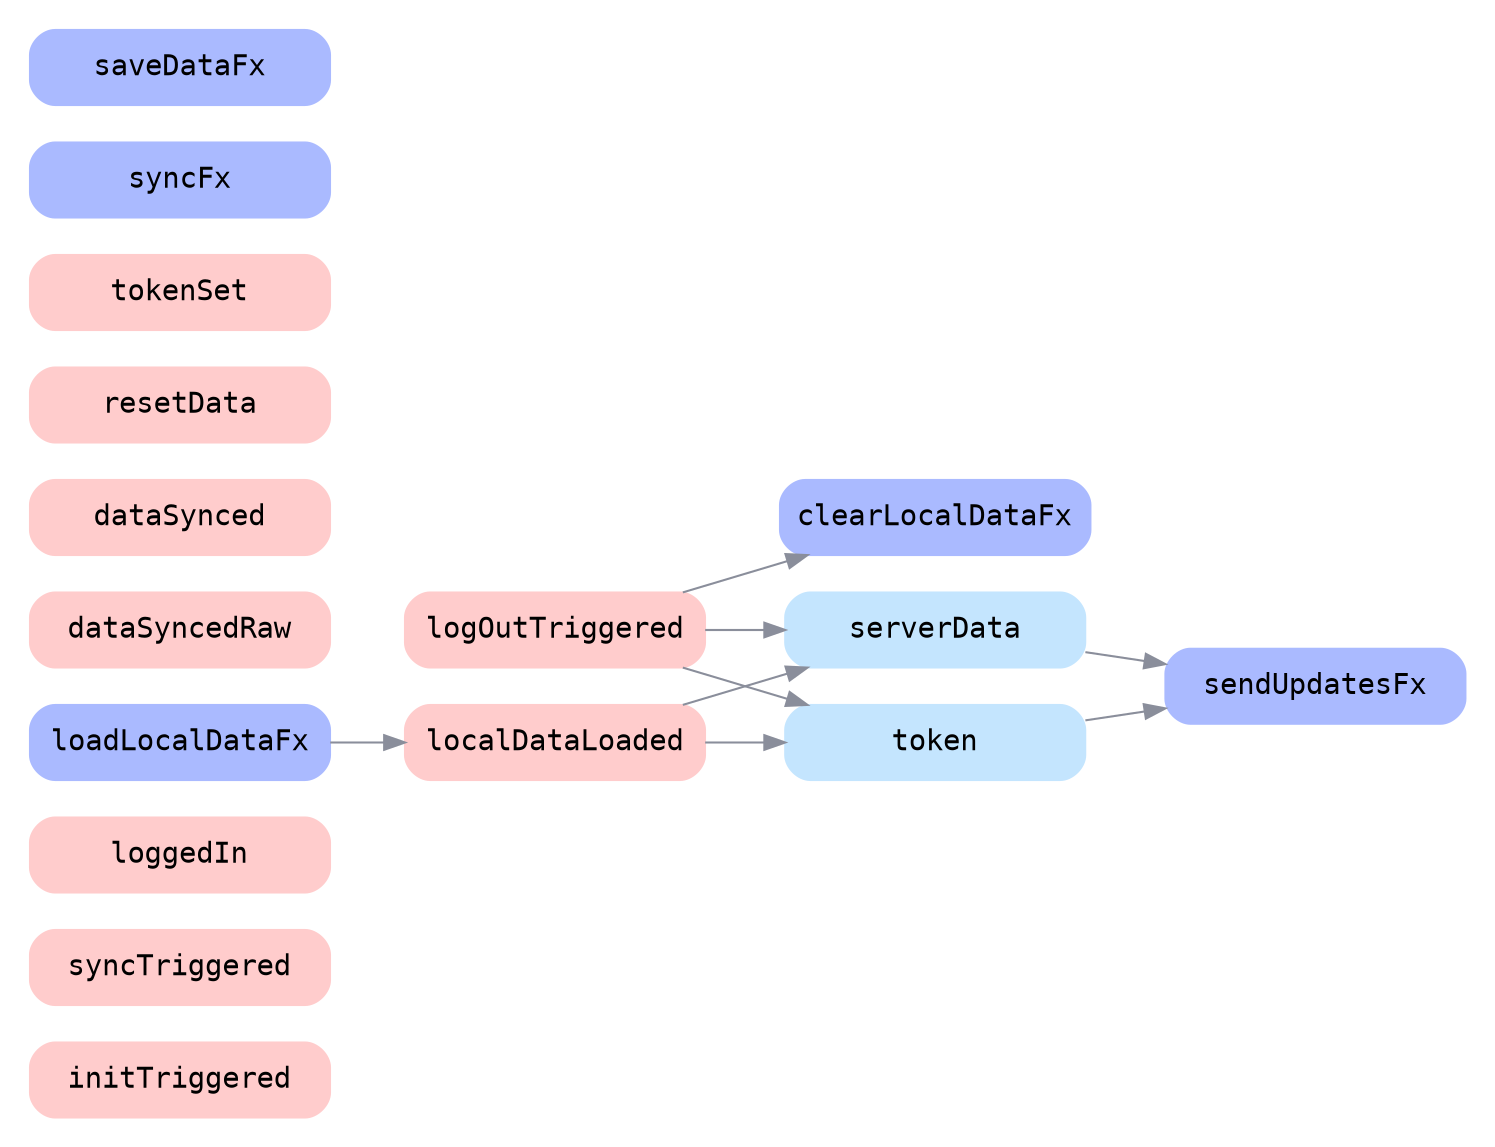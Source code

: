 // Chart made in graphwiz https://graphviz.org/

digraph G {
// splines="FALSE";
rankdir=LR;
pad=0.2;
edge [
  fontname="'Fira Code', monospace"
  color="#8a8e9b"
]
node [
  fontname="'Fira Code', monospace",
  shape="box",
  style="filled,rounded"
  width=2
]


// Events
node [color="#ffcccc"]
initTriggered
syncTriggered
loggedIn
logOutTriggered
localDataLoaded

dataSyncedRaw
dataSynced
resetData
tokenSet


// Effects
node [color="#aabaff"]
loadLocalDataFx
syncFx
saveDataFx
clearLocalDataFx
sendUpdatesFx


// Stores
node [color="#c4e5fe"]
serverData
token

token -> sendUpdatesFx
serverData -> sendUpdatesFx

loadLocalDataFx -> localDataLoaded -> {
  token
  serverData
}

logOutTriggered -> {
  token
  serverData
  clearLocalDataFx
}



// Derivatives
// serverData -> {
//   serverTimestamp
//   instrument
//   country
//   company
//   user
//   account
//   merchant
//   tag
//   budget
//   reminder
//   reminderMarker
//   transaction
// }
}
